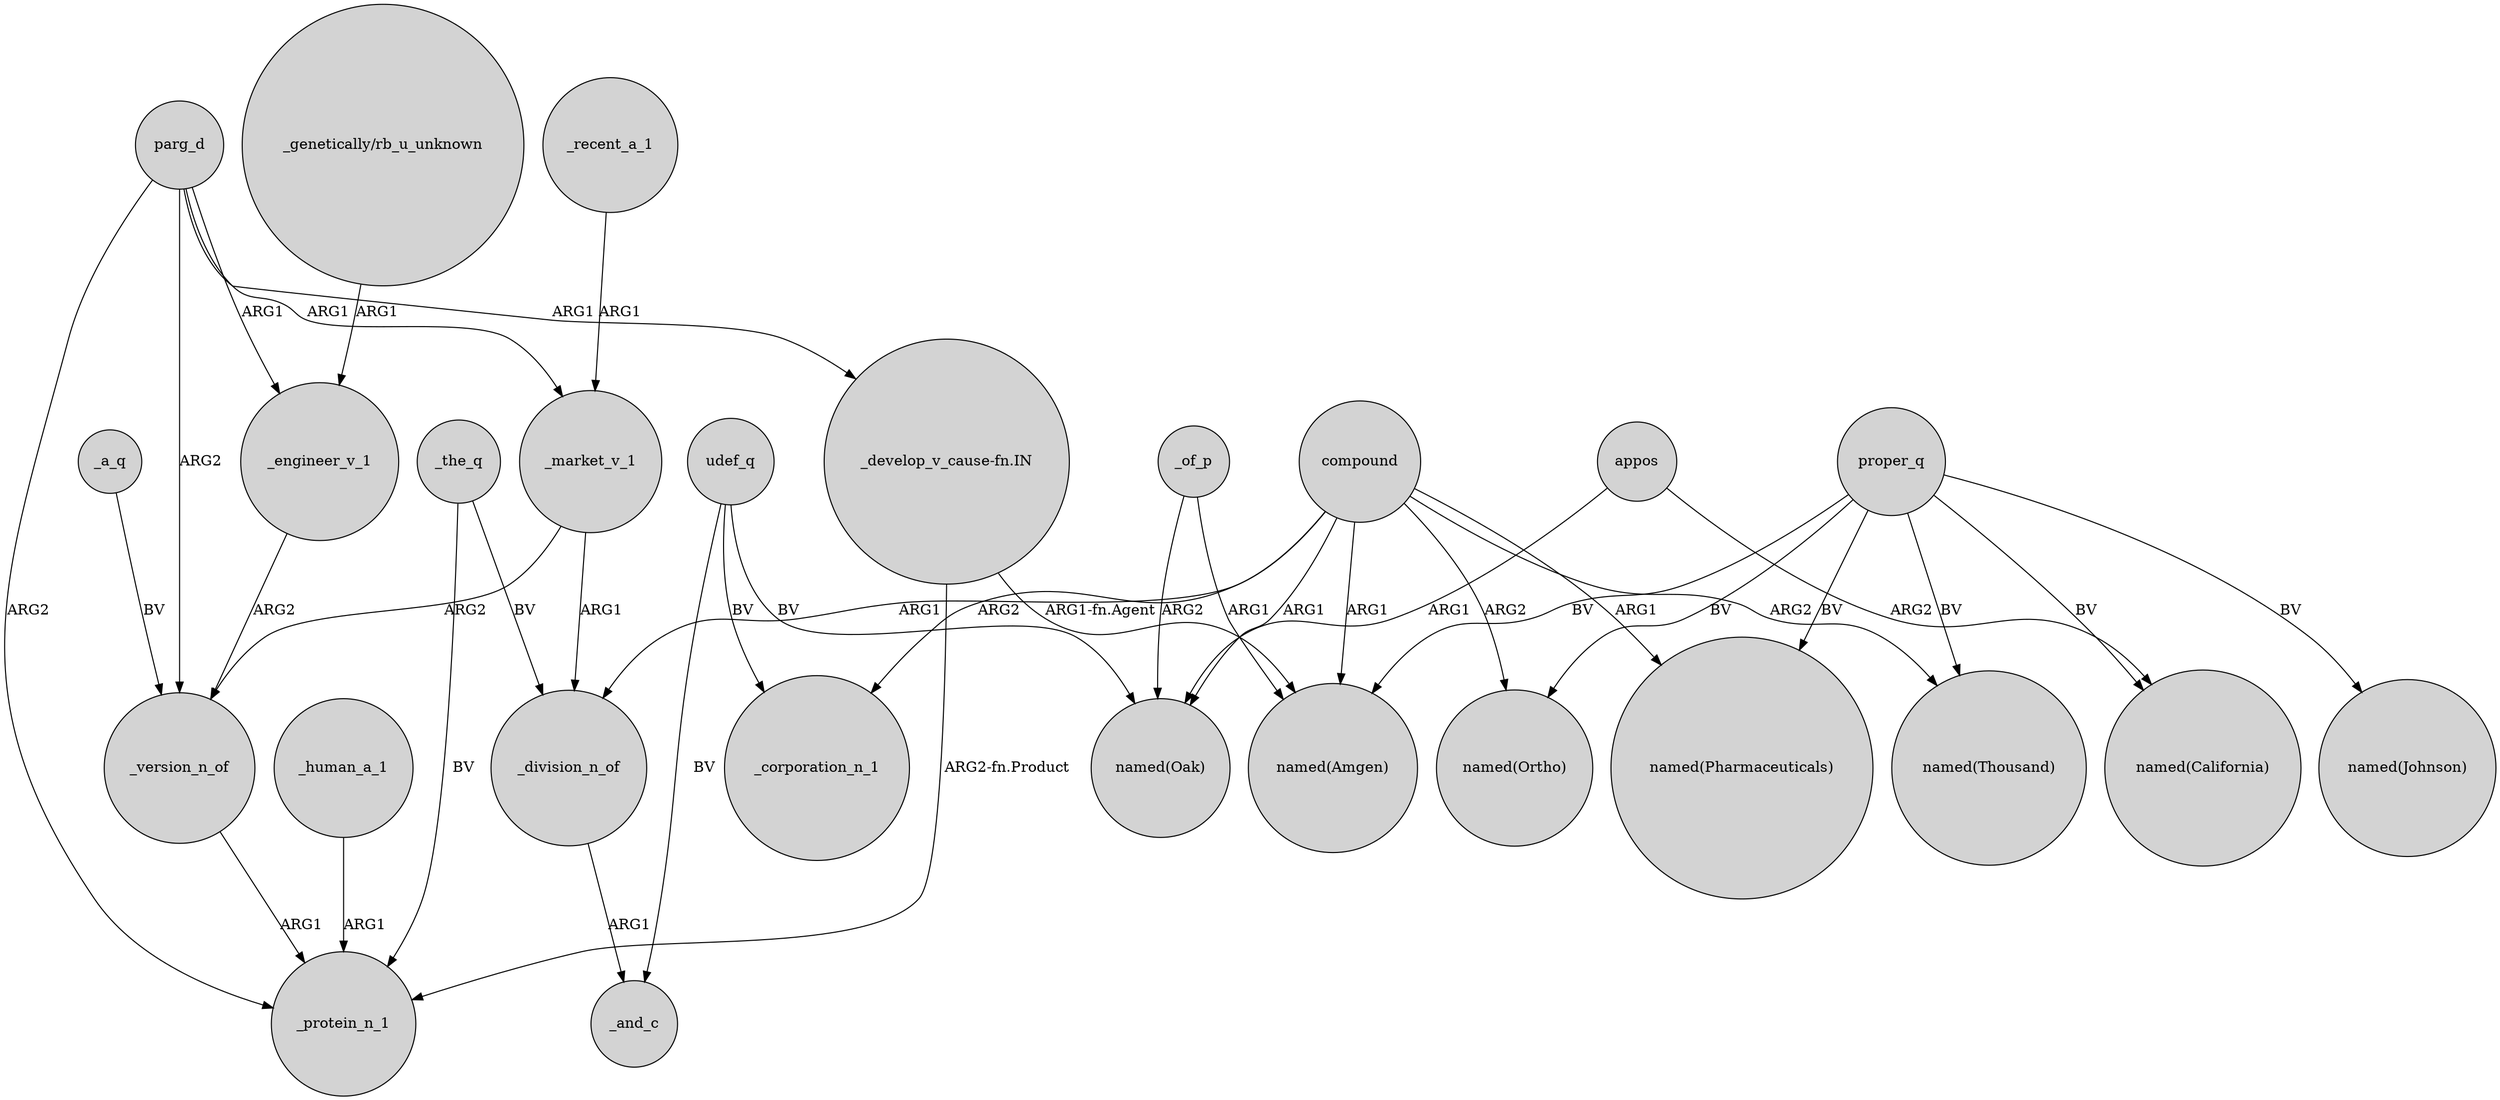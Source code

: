 digraph {
	node [shape=circle style=filled]
	"_genetically/rb_u_unknown" -> _engineer_v_1 [label=ARG1]
	_version_n_of -> _protein_n_1 [label=ARG1]
	udef_q -> "named(Oak)" [label=BV]
	compound -> "named(Oak)" [label=ARG1]
	_market_v_1 -> _version_n_of [label=ARG2]
	parg_d -> _market_v_1 [label=ARG1]
	appos -> "named(Oak)" [label=ARG1]
	"_develop_v_cause-fn.IN" -> "named(Amgen)" [label="ARG1-fn.Agent"]
	compound -> _corporation_n_1 [label=ARG2]
	appos -> "named(California)" [label=ARG2]
	_market_v_1 -> _division_n_of [label=ARG1]
	proper_q -> "named(California)" [label=BV]
	proper_q -> "named(Amgen)" [label=BV]
	parg_d -> _protein_n_1 [label=ARG2]
	_of_p -> "named(Amgen)" [label=ARG1]
	compound -> "named(Pharmaceuticals)" [label=ARG1]
	udef_q -> _corporation_n_1 [label=BV]
	_a_q -> _version_n_of [label=BV]
	proper_q -> "named(Thousand)" [label=BV]
	_of_p -> "named(Oak)" [label=ARG2]
	proper_q -> "named(Johnson)" [label=BV]
	parg_d -> _engineer_v_1 [label=ARG1]
	proper_q -> "named(Pharmaceuticals)" [label=BV]
	compound -> "named(Ortho)" [label=ARG2]
	_recent_a_1 -> _market_v_1 [label=ARG1]
	parg_d -> "_develop_v_cause-fn.IN" [label=ARG1]
	compound -> "named(Thousand)" [label=ARG2]
	proper_q -> "named(Ortho)" [label=BV]
	parg_d -> _version_n_of [label=ARG2]
	compound -> "named(Amgen)" [label=ARG1]
	_the_q -> _protein_n_1 [label=BV]
	_human_a_1 -> _protein_n_1 [label=ARG1]
	compound -> _division_n_of [label=ARG1]
	udef_q -> _and_c [label=BV]
	"_develop_v_cause-fn.IN" -> _protein_n_1 [label="ARG2-fn.Product"]
	_division_n_of -> _and_c [label=ARG1]
	_engineer_v_1 -> _version_n_of [label=ARG2]
	_the_q -> _division_n_of [label=BV]
}
